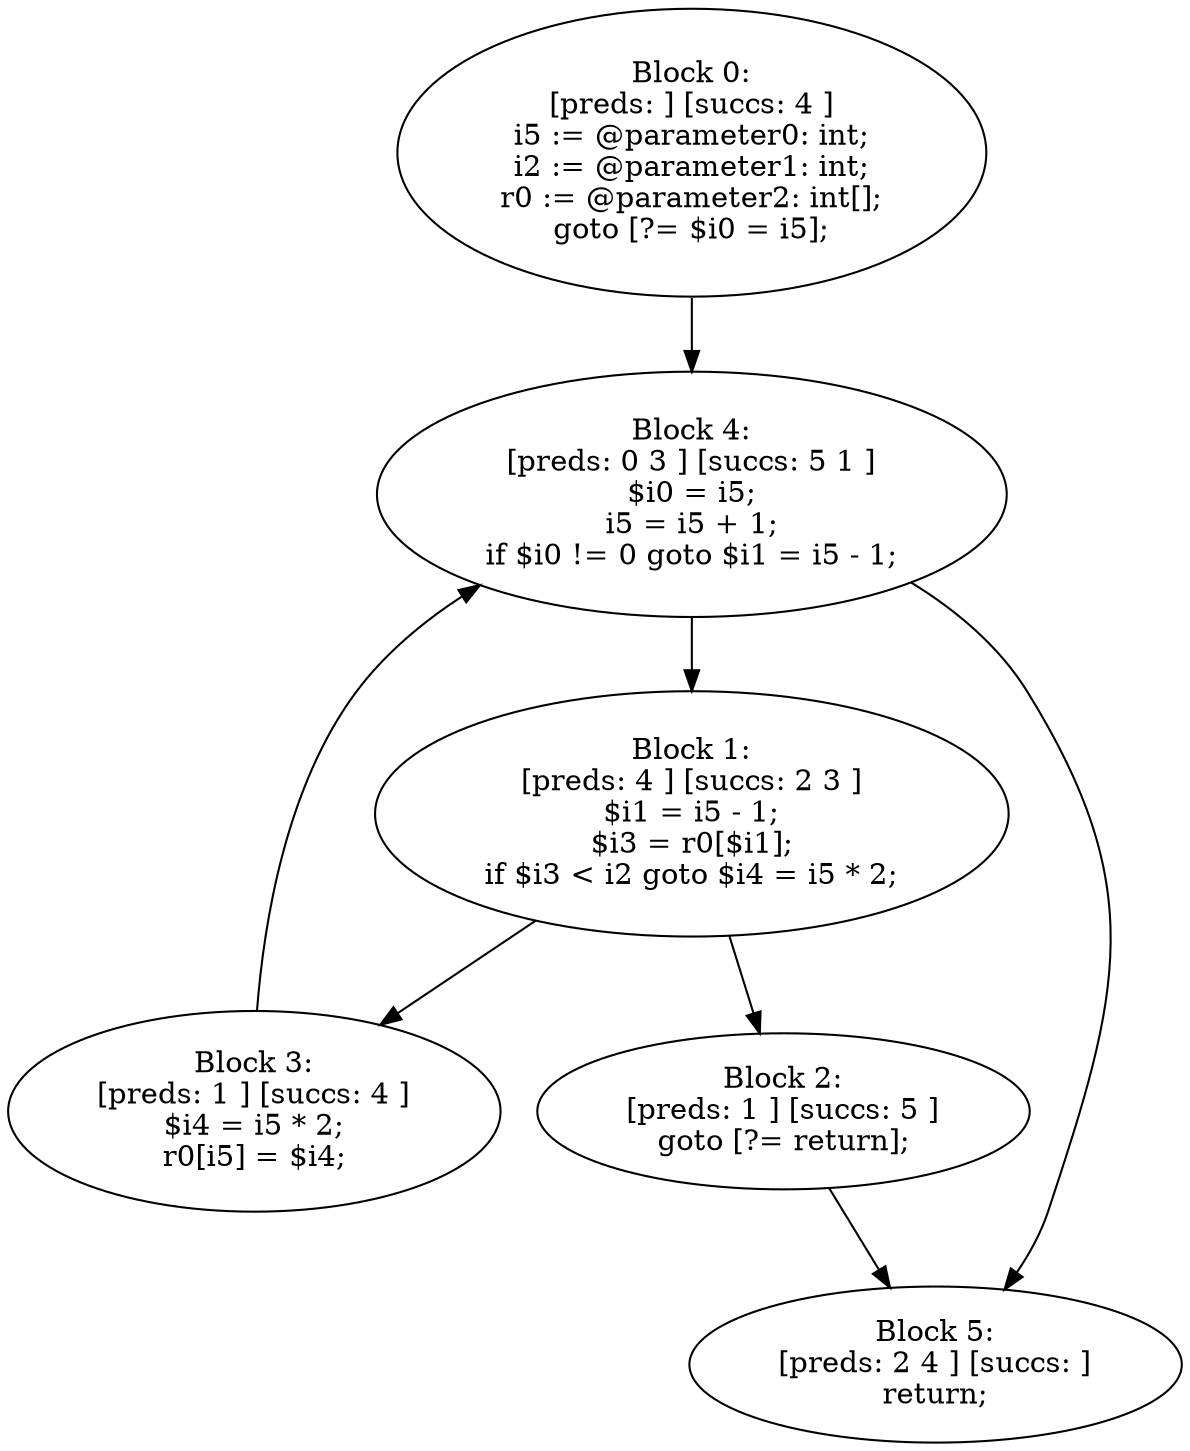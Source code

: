 digraph "unitGraph" {
    "Block 0:
[preds: ] [succs: 4 ]
i5 := @parameter0: int;
i2 := @parameter1: int;
r0 := @parameter2: int[];
goto [?= $i0 = i5];
"
    "Block 1:
[preds: 4 ] [succs: 2 3 ]
$i1 = i5 - 1;
$i3 = r0[$i1];
if $i3 < i2 goto $i4 = i5 * 2;
"
    "Block 2:
[preds: 1 ] [succs: 5 ]
goto [?= return];
"
    "Block 3:
[preds: 1 ] [succs: 4 ]
$i4 = i5 * 2;
r0[i5] = $i4;
"
    "Block 4:
[preds: 0 3 ] [succs: 5 1 ]
$i0 = i5;
i5 = i5 + 1;
if $i0 != 0 goto $i1 = i5 - 1;
"
    "Block 5:
[preds: 2 4 ] [succs: ]
return;
"
    "Block 0:
[preds: ] [succs: 4 ]
i5 := @parameter0: int;
i2 := @parameter1: int;
r0 := @parameter2: int[];
goto [?= $i0 = i5];
"->"Block 4:
[preds: 0 3 ] [succs: 5 1 ]
$i0 = i5;
i5 = i5 + 1;
if $i0 != 0 goto $i1 = i5 - 1;
";
    "Block 1:
[preds: 4 ] [succs: 2 3 ]
$i1 = i5 - 1;
$i3 = r0[$i1];
if $i3 < i2 goto $i4 = i5 * 2;
"->"Block 2:
[preds: 1 ] [succs: 5 ]
goto [?= return];
";
    "Block 1:
[preds: 4 ] [succs: 2 3 ]
$i1 = i5 - 1;
$i3 = r0[$i1];
if $i3 < i2 goto $i4 = i5 * 2;
"->"Block 3:
[preds: 1 ] [succs: 4 ]
$i4 = i5 * 2;
r0[i5] = $i4;
";
    "Block 2:
[preds: 1 ] [succs: 5 ]
goto [?= return];
"->"Block 5:
[preds: 2 4 ] [succs: ]
return;
";
    "Block 3:
[preds: 1 ] [succs: 4 ]
$i4 = i5 * 2;
r0[i5] = $i4;
"->"Block 4:
[preds: 0 3 ] [succs: 5 1 ]
$i0 = i5;
i5 = i5 + 1;
if $i0 != 0 goto $i1 = i5 - 1;
";
    "Block 4:
[preds: 0 3 ] [succs: 5 1 ]
$i0 = i5;
i5 = i5 + 1;
if $i0 != 0 goto $i1 = i5 - 1;
"->"Block 5:
[preds: 2 4 ] [succs: ]
return;
";
    "Block 4:
[preds: 0 3 ] [succs: 5 1 ]
$i0 = i5;
i5 = i5 + 1;
if $i0 != 0 goto $i1 = i5 - 1;
"->"Block 1:
[preds: 4 ] [succs: 2 3 ]
$i1 = i5 - 1;
$i3 = r0[$i1];
if $i3 < i2 goto $i4 = i5 * 2;
";
}
